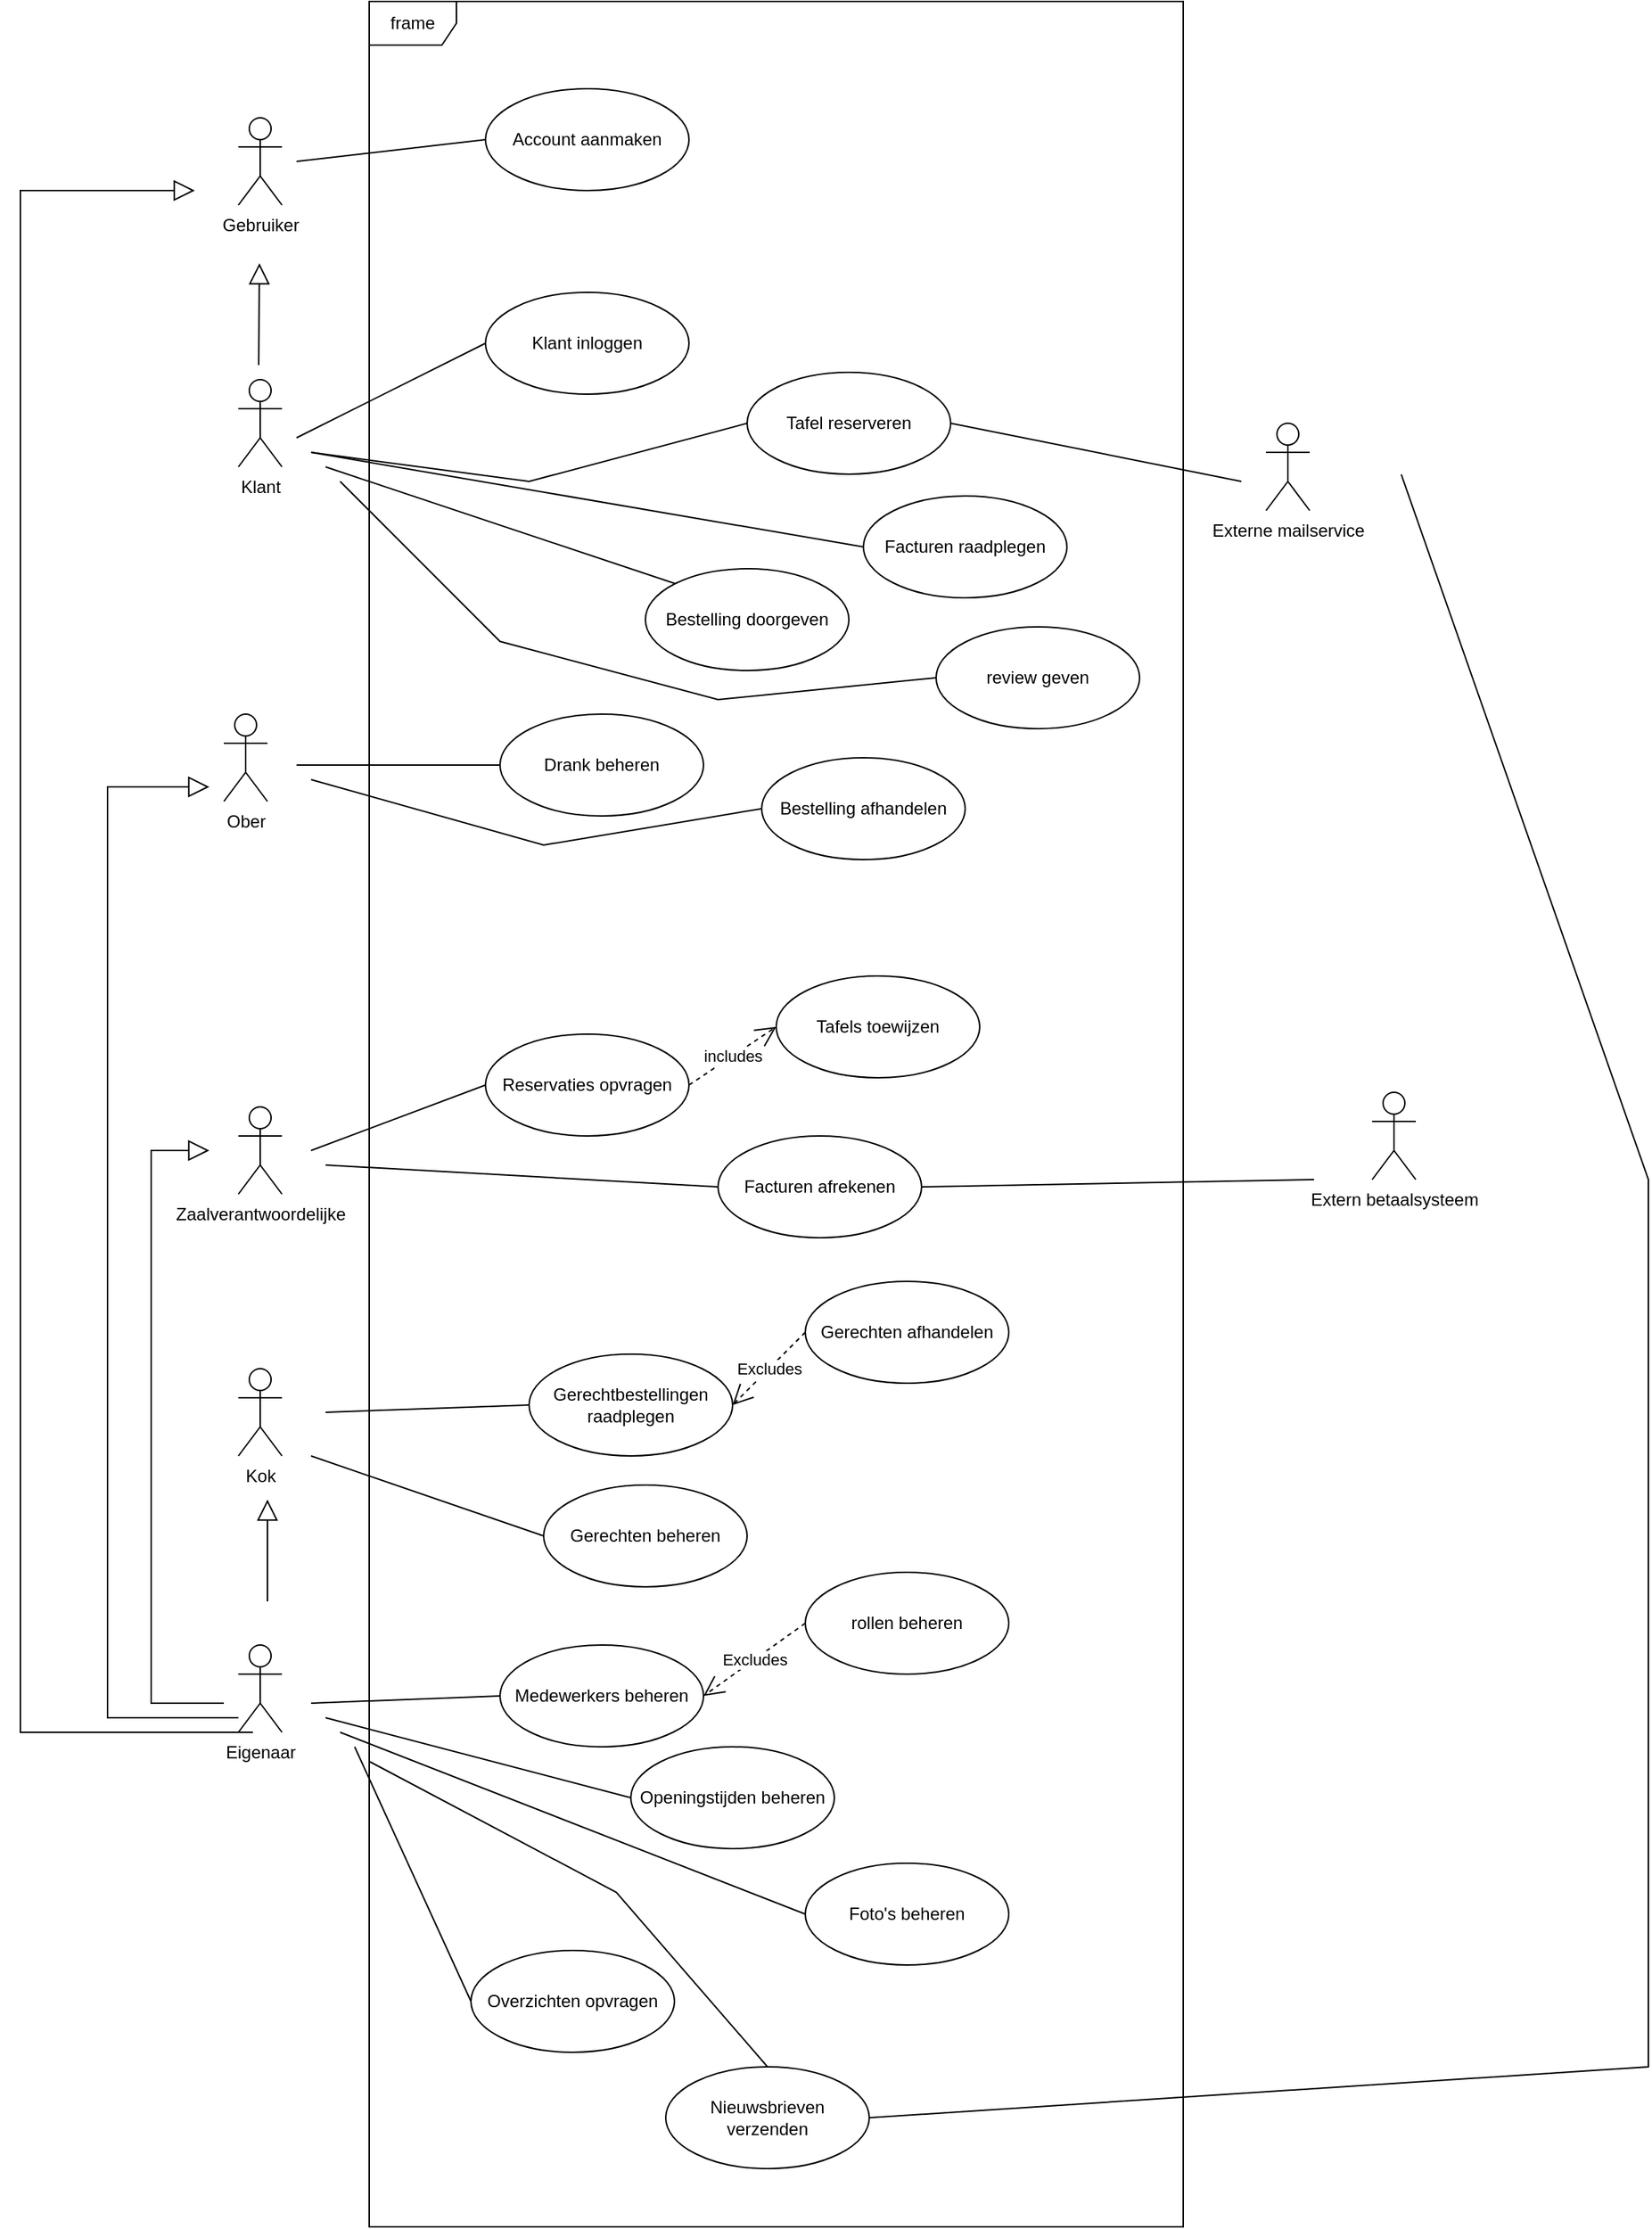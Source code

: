 <mxfile version="20.8.10" type="device"><diagram name="Pagina-1" id="YcCdliY7HSCmYJmfGS6-"><mxGraphModel dx="2140" dy="1945" grid="1" gridSize="10" guides="1" tooltips="1" connect="1" arrows="1" fold="1" page="1" pageScale="1" pageWidth="827" pageHeight="1169" math="0" shadow="0"><root><mxCell id="0"/><mxCell id="1" parent="0"/><mxCell id="kZ2du3IIntAQb-EHcHg9-1" value="Klant" style="shape=umlActor;verticalLabelPosition=bottom;verticalAlign=top;html=1;outlineConnect=0;" parent="1" vertex="1"><mxGeometry x="120" y="40" width="30" height="60" as="geometry"/></mxCell><mxCell id="kZ2du3IIntAQb-EHcHg9-2" value="Ober" style="shape=umlActor;verticalLabelPosition=bottom;verticalAlign=top;html=1;outlineConnect=0;" parent="1" vertex="1"><mxGeometry x="110" y="270" width="30" height="60" as="geometry"/></mxCell><mxCell id="kZ2du3IIntAQb-EHcHg9-3" value="Zaalverantwoordelijke" style="shape=umlActor;verticalLabelPosition=bottom;verticalAlign=top;html=1;outlineConnect=0;" parent="1" vertex="1"><mxGeometry x="120" y="540" width="30" height="60" as="geometry"/></mxCell><mxCell id="kZ2du3IIntAQb-EHcHg9-4" value="Kok" style="shape=umlActor;verticalLabelPosition=bottom;verticalAlign=top;html=1;outlineConnect=0;" parent="1" vertex="1"><mxGeometry x="120" y="720" width="30" height="60" as="geometry"/></mxCell><mxCell id="kZ2du3IIntAQb-EHcHg9-5" value="Eigenaar" style="shape=umlActor;verticalLabelPosition=bottom;verticalAlign=top;html=1;outlineConnect=0;" parent="1" vertex="1"><mxGeometry x="120" y="910" width="30" height="60" as="geometry"/></mxCell><mxCell id="kZ2du3IIntAQb-EHcHg9-8" value="frame" style="shape=umlFrame;whiteSpace=wrap;html=1;" parent="1" vertex="1"><mxGeometry x="210" y="-220" width="560" height="1530" as="geometry"/></mxCell><mxCell id="kZ2du3IIntAQb-EHcHg9-9" value="Klant inloggen" style="ellipse;whiteSpace=wrap;html=1;" parent="1" vertex="1"><mxGeometry x="290" y="-20" width="140" height="70" as="geometry"/></mxCell><mxCell id="kZ2du3IIntAQb-EHcHg9-13" value="" style="endArrow=none;html=1;rounded=0;entryX=0;entryY=0.5;entryDx=0;entryDy=0;" parent="1" target="kZ2du3IIntAQb-EHcHg9-9" edge="1"><mxGeometry width="50" height="50" relative="1" as="geometry"><mxPoint x="160" y="80" as="sourcePoint"/><mxPoint x="390" y="150" as="targetPoint"/></mxGeometry></mxCell><mxCell id="HwXETog9Du_f1K2-9Dvj-1" value="Tafel reserveren" style="ellipse;whiteSpace=wrap;html=1;" parent="1" vertex="1"><mxGeometry x="470" y="35" width="140" height="70" as="geometry"/></mxCell><mxCell id="HwXETog9Du_f1K2-9Dvj-2" value="" style="endArrow=none;html=1;rounded=0;entryX=0;entryY=0.5;entryDx=0;entryDy=0;" parent="1" target="HwXETog9Du_f1K2-9Dvj-1" edge="1"><mxGeometry width="50" height="50" relative="1" as="geometry"><mxPoint x="170.0" y="90" as="sourcePoint"/><mxPoint x="290.0" y="65" as="targetPoint"/><Array as="points"><mxPoint x="320" y="110"/></Array></mxGeometry></mxCell><mxCell id="HwXETog9Du_f1K2-9Dvj-3" value="Bestelling doorgeven" style="ellipse;whiteSpace=wrap;html=1;" parent="1" vertex="1"><mxGeometry x="400" y="170" width="140" height="70" as="geometry"/></mxCell><mxCell id="HwXETog9Du_f1K2-9Dvj-7" value="Externe mailservice" style="shape=umlActor;verticalLabelPosition=bottom;verticalAlign=top;html=1;" parent="1" vertex="1"><mxGeometry x="827" y="70" width="30" height="60" as="geometry"/></mxCell><mxCell id="HwXETog9Du_f1K2-9Dvj-8" value="" style="endArrow=none;html=1;rounded=0;entryX=1;entryY=0.5;entryDx=0;entryDy=0;" parent="1" target="HwXETog9Du_f1K2-9Dvj-1" edge="1"><mxGeometry width="50" height="50" relative="1" as="geometry"><mxPoint x="810" y="110" as="sourcePoint"/><mxPoint x="290" y="155" as="targetPoint"/></mxGeometry></mxCell><mxCell id="HwXETog9Du_f1K2-9Dvj-9" value="" style="endArrow=none;html=1;rounded=0;entryX=0;entryY=0;entryDx=0;entryDy=0;" parent="1" target="HwXETog9Du_f1K2-9Dvj-3" edge="1"><mxGeometry width="50" height="50" relative="1" as="geometry"><mxPoint x="180.0" y="100" as="sourcePoint"/><mxPoint x="290" y="155" as="targetPoint"/></mxGeometry></mxCell><mxCell id="HwXETog9Du_f1K2-9Dvj-10" value="Facturen raadplegen" style="ellipse;whiteSpace=wrap;html=1;" parent="1" vertex="1"><mxGeometry x="550" y="120" width="140" height="70" as="geometry"/></mxCell><mxCell id="HwXETog9Du_f1K2-9Dvj-12" value="review geven" style="ellipse;whiteSpace=wrap;html=1;" parent="1" vertex="1"><mxGeometry x="600" y="210" width="140" height="70" as="geometry"/></mxCell><mxCell id="HwXETog9Du_f1K2-9Dvj-14" value="Bestelling afhandelen" style="ellipse;whiteSpace=wrap;html=1;" parent="1" vertex="1"><mxGeometry x="480" y="300" width="140" height="70" as="geometry"/></mxCell><mxCell id="HwXETog9Du_f1K2-9Dvj-15" value="Drank beheren" style="ellipse;whiteSpace=wrap;html=1;" parent="1" vertex="1"><mxGeometry x="300" y="270" width="140" height="70" as="geometry"/></mxCell><mxCell id="HwXETog9Du_f1K2-9Dvj-16" value="" style="endArrow=none;html=1;rounded=0;entryX=0;entryY=0.5;entryDx=0;entryDy=0;" parent="1" target="HwXETog9Du_f1K2-9Dvj-15" edge="1"><mxGeometry width="50" height="50" relative="1" as="geometry"><mxPoint x="160" y="305" as="sourcePoint"/><mxPoint x="309.995" y="150.508" as="targetPoint"/></mxGeometry></mxCell><mxCell id="HwXETog9Du_f1K2-9Dvj-17" value="" style="endArrow=none;html=1;rounded=0;entryX=0;entryY=0.5;entryDx=0;entryDy=0;" parent="1" target="HwXETog9Du_f1K2-9Dvj-14" edge="1"><mxGeometry width="50" height="50" relative="1" as="geometry"><mxPoint x="170" y="315" as="sourcePoint"/><mxPoint x="310" y="315" as="targetPoint"/><Array as="points"><mxPoint x="330" y="360"/></Array></mxGeometry></mxCell><mxCell id="HwXETog9Du_f1K2-9Dvj-18" value="Reservaties opvragen" style="ellipse;whiteSpace=wrap;html=1;" parent="1" vertex="1"><mxGeometry x="290" y="490" width="140" height="70" as="geometry"/></mxCell><mxCell id="HwXETog9Du_f1K2-9Dvj-19" value="" style="endArrow=none;html=1;rounded=0;entryX=0;entryY=0.5;entryDx=0;entryDy=0;" parent="1" target="HwXETog9Du_f1K2-9Dvj-18" edge="1"><mxGeometry width="50" height="50" relative="1" as="geometry"><mxPoint x="170" y="570" as="sourcePoint"/><mxPoint x="310" y="315" as="targetPoint"/></mxGeometry></mxCell><mxCell id="HwXETog9Du_f1K2-9Dvj-20" value="Tafels toewijzen" style="ellipse;whiteSpace=wrap;html=1;" parent="1" vertex="1"><mxGeometry x="490" y="450" width="140" height="70" as="geometry"/></mxCell><mxCell id="HwXETog9Du_f1K2-9Dvj-23" value="Facturen afrekenen" style="ellipse;whiteSpace=wrap;html=1;" parent="1" vertex="1"><mxGeometry x="450" y="560" width="140" height="70" as="geometry"/></mxCell><mxCell id="HwXETog9Du_f1K2-9Dvj-24" value="" style="endArrow=none;html=1;rounded=0;entryX=0;entryY=0.5;entryDx=0;entryDy=0;" parent="1" target="HwXETog9Du_f1K2-9Dvj-23" edge="1"><mxGeometry width="50" height="50" relative="1" as="geometry"><mxPoint x="180" y="580" as="sourcePoint"/><mxPoint x="300" y="535" as="targetPoint"/></mxGeometry></mxCell><mxCell id="HwXETog9Du_f1K2-9Dvj-25" value="" style="endArrow=none;html=1;rounded=0;entryX=1;entryY=0.5;entryDx=0;entryDy=0;" parent="1" target="HwXETog9Du_f1K2-9Dvj-23" edge="1"><mxGeometry width="50" height="50" relative="1" as="geometry"><mxPoint x="860" y="590" as="sourcePoint"/><mxPoint x="620" y="80" as="targetPoint"/></mxGeometry></mxCell><mxCell id="HwXETog9Du_f1K2-9Dvj-26" value="Extern betaalsysteem" style="shape=umlActor;verticalLabelPosition=bottom;verticalAlign=top;html=1;" parent="1" vertex="1"><mxGeometry x="900" y="530" width="30" height="60" as="geometry"/></mxCell><mxCell id="5CDFt7ciQ4aWb4GCR9z1-1" value="Gerechtbestellingen raadplegen" style="ellipse;whiteSpace=wrap;html=1;" vertex="1" parent="1"><mxGeometry x="320" y="710" width="140" height="70" as="geometry"/></mxCell><mxCell id="5CDFt7ciQ4aWb4GCR9z1-2" value="Gerechten beheren" style="ellipse;whiteSpace=wrap;html=1;" vertex="1" parent="1"><mxGeometry x="330" y="800" width="140" height="70" as="geometry"/></mxCell><mxCell id="5CDFt7ciQ4aWb4GCR9z1-3" value="Gerechten afhandelen" style="ellipse;whiteSpace=wrap;html=1;" vertex="1" parent="1"><mxGeometry x="510" y="660" width="140" height="70" as="geometry"/></mxCell><mxCell id="5CDFt7ciQ4aWb4GCR9z1-4" value="" style="endArrow=none;html=1;rounded=0;entryX=0;entryY=0.5;entryDx=0;entryDy=0;" edge="1" parent="1" target="5CDFt7ciQ4aWb4GCR9z1-1"><mxGeometry width="50" height="50" relative="1" as="geometry"><mxPoint x="180" y="750" as="sourcePoint"/><mxPoint x="460" y="605" as="targetPoint"/></mxGeometry></mxCell><mxCell id="5CDFt7ciQ4aWb4GCR9z1-6" value="" style="endArrow=none;html=1;rounded=0;entryX=0;entryY=0.5;entryDx=0;entryDy=0;" edge="1" parent="1" target="5CDFt7ciQ4aWb4GCR9z1-2"><mxGeometry width="50" height="50" relative="1" as="geometry"><mxPoint x="170" y="780" as="sourcePoint"/><mxPoint x="330" y="755" as="targetPoint"/></mxGeometry></mxCell><mxCell id="5CDFt7ciQ4aWb4GCR9z1-7" value="Medewerkers beheren" style="ellipse;whiteSpace=wrap;html=1;" vertex="1" parent="1"><mxGeometry x="300" y="910" width="140" height="70" as="geometry"/></mxCell><mxCell id="5CDFt7ciQ4aWb4GCR9z1-8" value="rollen beheren" style="ellipse;whiteSpace=wrap;html=1;" vertex="1" parent="1"><mxGeometry x="510" y="860" width="140" height="70" as="geometry"/></mxCell><mxCell id="5CDFt7ciQ4aWb4GCR9z1-10" value="" style="endArrow=none;html=1;rounded=0;entryX=0;entryY=0.5;entryDx=0;entryDy=0;" edge="1" parent="1" target="5CDFt7ciQ4aWb4GCR9z1-7"><mxGeometry width="50" height="50" relative="1" as="geometry"><mxPoint x="170" y="950" as="sourcePoint"/><mxPoint x="340" y="845" as="targetPoint"/></mxGeometry></mxCell><mxCell id="5CDFt7ciQ4aWb4GCR9z1-11" value="Overzichten opvragen" style="ellipse;whiteSpace=wrap;html=1;" vertex="1" parent="1"><mxGeometry x="280" y="1120" width="140" height="70" as="geometry"/></mxCell><mxCell id="5CDFt7ciQ4aWb4GCR9z1-12" value="Nieuwsbrieven verzenden" style="ellipse;whiteSpace=wrap;html=1;" vertex="1" parent="1"><mxGeometry x="414" y="1200" width="140" height="70" as="geometry"/></mxCell><mxCell id="5CDFt7ciQ4aWb4GCR9z1-13" value="Foto's beheren" style="ellipse;whiteSpace=wrap;html=1;" vertex="1" parent="1"><mxGeometry x="510" y="1060" width="140" height="70" as="geometry"/></mxCell><mxCell id="5CDFt7ciQ4aWb4GCR9z1-14" value="Openingstijden beheren" style="ellipse;whiteSpace=wrap;html=1;" vertex="1" parent="1"><mxGeometry x="390" y="980" width="140" height="70" as="geometry"/></mxCell><mxCell id="5CDFt7ciQ4aWb4GCR9z1-16" value="" style="endArrow=none;html=1;rounded=0;entryX=0;entryY=0.5;entryDx=0;entryDy=0;" edge="1" parent="1" target="5CDFt7ciQ4aWb4GCR9z1-14"><mxGeometry width="50" height="50" relative="1" as="geometry"><mxPoint x="180" y="960" as="sourcePoint"/><mxPoint x="310" y="955" as="targetPoint"/></mxGeometry></mxCell><mxCell id="5CDFt7ciQ4aWb4GCR9z1-17" value="" style="endArrow=none;html=1;rounded=0;entryX=0;entryY=0.5;entryDx=0;entryDy=0;" edge="1" parent="1" target="5CDFt7ciQ4aWb4GCR9z1-13"><mxGeometry width="50" height="50" relative="1" as="geometry"><mxPoint x="190" y="970" as="sourcePoint"/><mxPoint x="400" y="1025" as="targetPoint"/></mxGeometry></mxCell><mxCell id="5CDFt7ciQ4aWb4GCR9z1-18" value="" style="endArrow=none;html=1;rounded=0;entryX=0;entryY=0.5;entryDx=0;entryDy=0;" edge="1" parent="1" target="5CDFt7ciQ4aWb4GCR9z1-11"><mxGeometry width="50" height="50" relative="1" as="geometry"><mxPoint x="200" y="980" as="sourcePoint"/><mxPoint x="410" y="1035" as="targetPoint"/></mxGeometry></mxCell><mxCell id="5CDFt7ciQ4aWb4GCR9z1-19" value="" style="endArrow=none;html=1;rounded=0;entryX=0.5;entryY=0;entryDx=0;entryDy=0;" edge="1" parent="1" target="5CDFt7ciQ4aWb4GCR9z1-12"><mxGeometry width="50" height="50" relative="1" as="geometry"><mxPoint x="210" y="990" as="sourcePoint"/><mxPoint x="420" y="1045" as="targetPoint"/><Array as="points"><mxPoint x="380" y="1080"/></Array></mxGeometry></mxCell><mxCell id="5CDFt7ciQ4aWb4GCR9z1-20" value="" style="endArrow=none;html=1;rounded=0;entryX=1;entryY=0.5;entryDx=0;entryDy=0;" edge="1" parent="1" target="5CDFt7ciQ4aWb4GCR9z1-12"><mxGeometry width="50" height="50" relative="1" as="geometry"><mxPoint x="920" y="105.2" as="sourcePoint"/><mxPoint x="430" y="1055" as="targetPoint"/><Array as="points"><mxPoint x="1090" y="590"/><mxPoint x="1090" y="1200"/></Array></mxGeometry></mxCell><mxCell id="5CDFt7ciQ4aWb4GCR9z1-21" value="Excludes" style="endArrow=open;endSize=12;dashed=1;html=1;rounded=0;exitX=0;exitY=0.5;exitDx=0;exitDy=0;entryX=1;entryY=0.5;entryDx=0;entryDy=0;" edge="1" parent="1" source="5CDFt7ciQ4aWb4GCR9z1-8" target="5CDFt7ciQ4aWb4GCR9z1-7"><mxGeometry width="160" relative="1" as="geometry"><mxPoint x="470" y="755" as="sourcePoint"/><mxPoint x="520.0" y="705" as="targetPoint"/></mxGeometry></mxCell><mxCell id="5CDFt7ciQ4aWb4GCR9z1-30" value="" style="endArrow=block;endFill=0;endSize=12;html=1;rounded=0;" edge="1" parent="1"><mxGeometry width="160" relative="1" as="geometry"><mxPoint x="140" y="880" as="sourcePoint"/><mxPoint x="140" y="810" as="targetPoint"/></mxGeometry></mxCell><mxCell id="5CDFt7ciQ4aWb4GCR9z1-31" value="" style="endArrow=none;html=1;rounded=0;entryX=0;entryY=0.5;entryDx=0;entryDy=0;" edge="1" parent="1" target="HwXETog9Du_f1K2-9Dvj-12"><mxGeometry width="50" height="50" relative="1" as="geometry"><mxPoint x="190.0" y="110" as="sourcePoint"/><mxPoint x="310.503" y="150.251" as="targetPoint"/><Array as="points"><mxPoint x="300" y="220"/><mxPoint x="450" y="260"/></Array></mxGeometry></mxCell><mxCell id="5CDFt7ciQ4aWb4GCR9z1-32" value="" style="endArrow=none;html=1;rounded=0;entryX=0;entryY=0.5;entryDx=0;entryDy=0;" edge="1" parent="1" target="HwXETog9Du_f1K2-9Dvj-10"><mxGeometry width="50" height="50" relative="1" as="geometry"><mxPoint x="170" y="90" as="sourcePoint"/><mxPoint x="430.503" y="190.251" as="targetPoint"/></mxGeometry></mxCell><mxCell id="5CDFt7ciQ4aWb4GCR9z1-33" value="includes" style="endArrow=open;endSize=12;dashed=1;html=1;rounded=0;exitX=1;exitY=0.5;exitDx=0;exitDy=0;entryX=0;entryY=0.5;entryDx=0;entryDy=0;" edge="1" parent="1" source="HwXETog9Du_f1K2-9Dvj-18" target="HwXETog9Du_f1K2-9Dvj-20"><mxGeometry width="160" relative="1" as="geometry"><mxPoint x="470" y="755" as="sourcePoint"/><mxPoint x="520" y="705" as="targetPoint"/></mxGeometry></mxCell><mxCell id="5CDFt7ciQ4aWb4GCR9z1-34" value="Excludes" style="endArrow=open;endSize=12;dashed=1;html=1;rounded=0;exitX=0;exitY=0.5;exitDx=0;exitDy=0;entryX=1;entryY=0.5;entryDx=0;entryDy=0;" edge="1" parent="1" source="5CDFt7ciQ4aWb4GCR9z1-3" target="5CDFt7ciQ4aWb4GCR9z1-1"><mxGeometry width="160" relative="1" as="geometry"><mxPoint x="520" y="905" as="sourcePoint"/><mxPoint x="450" y="955" as="targetPoint"/></mxGeometry></mxCell><mxCell id="5CDFt7ciQ4aWb4GCR9z1-35" value="Gebruiker" style="shape=umlActor;verticalLabelPosition=bottom;verticalAlign=top;html=1;outlineConnect=0;" vertex="1" parent="1"><mxGeometry x="120" y="-140" width="30" height="60" as="geometry"/></mxCell><mxCell id="5CDFt7ciQ4aWb4GCR9z1-36" value="Account aanmaken" style="ellipse;whiteSpace=wrap;html=1;" vertex="1" parent="1"><mxGeometry x="290" y="-160" width="140" height="70" as="geometry"/></mxCell><mxCell id="5CDFt7ciQ4aWb4GCR9z1-37" value="" style="endArrow=none;html=1;rounded=0;entryX=0;entryY=0.5;entryDx=0;entryDy=0;" edge="1" parent="1" target="5CDFt7ciQ4aWb4GCR9z1-36"><mxGeometry width="50" height="50" relative="1" as="geometry"><mxPoint x="160" y="-110" as="sourcePoint"/><mxPoint x="300" y="25" as="targetPoint"/></mxGeometry></mxCell><mxCell id="5CDFt7ciQ4aWb4GCR9z1-38" value="" style="endArrow=block;endFill=0;endSize=12;html=1;rounded=0;" edge="1" parent="1"><mxGeometry width="160" relative="1" as="geometry"><mxPoint x="134" y="30" as="sourcePoint"/><mxPoint x="134.47" y="-40" as="targetPoint"/></mxGeometry></mxCell><mxCell id="5CDFt7ciQ4aWb4GCR9z1-39" value="" style="endArrow=block;endFill=0;endSize=12;html=1;rounded=0;" edge="1" parent="1"><mxGeometry width="160" relative="1" as="geometry"><mxPoint x="110" y="950" as="sourcePoint"/><mxPoint x="100" y="570" as="targetPoint"/><Array as="points"><mxPoint x="60" y="950"/><mxPoint x="60" y="570"/></Array></mxGeometry></mxCell><mxCell id="5CDFt7ciQ4aWb4GCR9z1-40" value="" style="endArrow=block;endFill=0;endSize=12;html=1;rounded=0;" edge="1" parent="1"><mxGeometry width="160" relative="1" as="geometry"><mxPoint x="120.0" y="960" as="sourcePoint"/><mxPoint x="100" y="320" as="targetPoint"/><Array as="points"><mxPoint x="30" y="960"/><mxPoint x="30" y="320"/></Array></mxGeometry></mxCell><mxCell id="5CDFt7ciQ4aWb4GCR9z1-41" value="" style="endArrow=block;endFill=0;endSize=12;html=1;rounded=0;" edge="1" parent="1"><mxGeometry width="160" relative="1" as="geometry"><mxPoint x="130.0" y="970" as="sourcePoint"/><mxPoint x="90" y="-90" as="targetPoint"/><Array as="points"><mxPoint x="-30" y="970"/><mxPoint x="-30" y="-90"/></Array></mxGeometry></mxCell></root></mxGraphModel></diagram></mxfile>